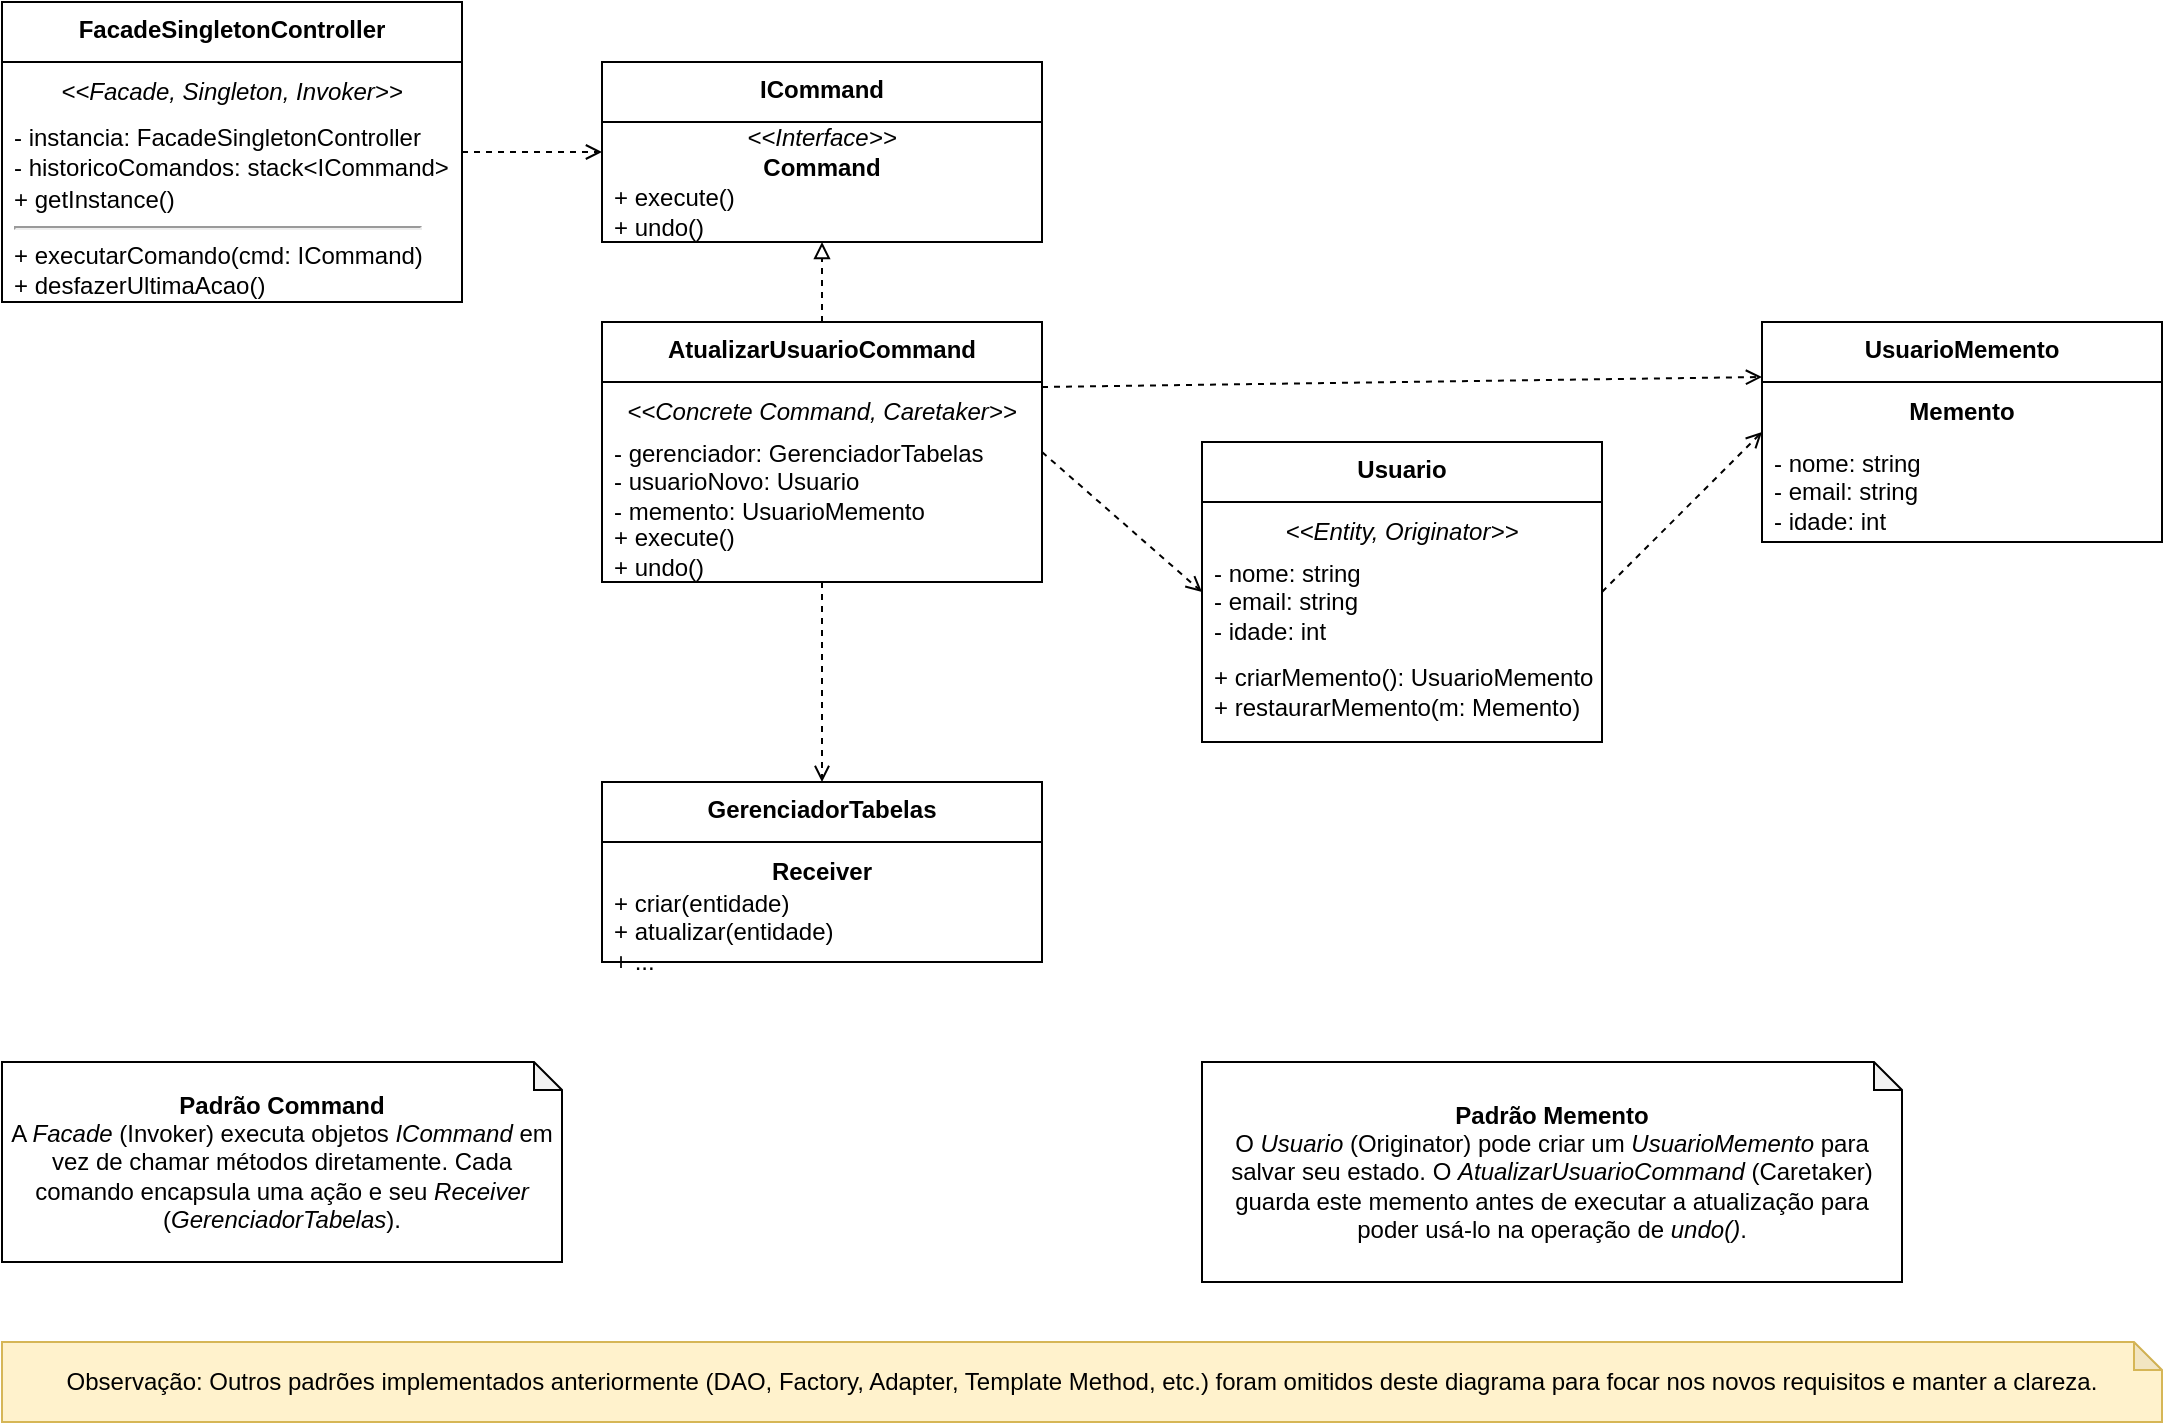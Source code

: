 <mxfile version="28.2.5">
  <diagram name="Diagrama de Classes com Command e Memento" id="M-nB-cDEF12345gHiJ-kM">
    <mxGraphModel dx="758" dy="450" grid="1" gridSize="10" guides="1" tooltips="1" connect="1" arrows="1" fold="1" page="1" pageScale="1" pageWidth="1654" pageHeight="1169" math="0" shadow="0">
      <root>
        <mxCell id="0" />
        <mxCell id="1" parent="0" />
        <mxCell id="FacadeController" value="FacadeSingletonController" style="swimlane;fontStyle=1;align=center;verticalAlign=top;childLayout=stackLayout;horizontal=1;startSize=30;horizontalStack=0;resizeParent=1;resizeParentMax=0;resizeLast=0;collapsible=0;marginBottom=0;html=1;whiteSpace=wrap;" parent="1" vertex="1">
          <mxGeometry x="40" y="50" width="230" height="150" as="geometry" />
        </mxCell>
        <mxCell id="FacadeController-stereotype" value="&lt;i&gt;&amp;lt;&amp;lt;Facade, Singleton, Invoker&amp;gt;&amp;gt;&lt;/i&gt;" style="text;html=1;strokeColor=none;fillColor=none;align=center;verticalAlign=middle;whiteSpace=wrap;rounded=0;" parent="FacadeController" vertex="1">
          <mxGeometry y="30" width="230" height="30" as="geometry" />
        </mxCell>
        <mxCell id="FacadeController-attrs" value="- instancia: FacadeSingletonController&lt;br&gt;- historicoComandos: stack&amp;lt;ICommand&amp;gt;" style="text;html=1;strokeColor=none;fillColor=none;align=left;verticalAlign=middle;whiteSpace=wrap;rounded=0;spacingLeft=4;" parent="FacadeController" vertex="1">
          <mxGeometry y="60" width="230" height="30" as="geometry" />
        </mxCell>
        <mxCell id="FacadeController-methods" value="+ getInstance()&lt;hr&gt;+ executarComando(cmd: ICommand)&lt;br&gt;+ desfazerUltimaAcao()" style="text;html=1;strokeColor=none;fillColor=none;align=left;verticalAlign=middle;whiteSpace=wrap;rounded=0;spacingLeft=4;" parent="FacadeController" vertex="1">
          <mxGeometry y="90" width="230" height="60" as="geometry" />
        </mxCell>
        <mxCell id="ICommand" value="ICommand" style="swimlane;fontStyle=1;align=center;verticalAlign=top;childLayout=stackLayout;horizontal=1;startSize=30;horizontalStack=0;resizeParent=1;resizeParentMax=0;resizeLast=0;collapsible=0;marginBottom=0;html=1;whiteSpace=wrap;" parent="1" vertex="1">
          <mxGeometry x="340" y="80" width="220" height="90" as="geometry" />
        </mxCell>
        <mxCell id="ICommand-stereotype" value="&lt;i&gt;&amp;lt;&amp;lt;Interface&amp;gt;&amp;gt;&lt;/i&gt;&lt;br&gt;&lt;b&gt;Command&lt;/b&gt;" style="text;html=1;strokeColor=none;fillColor=none;align=center;verticalAlign=middle;whiteSpace=wrap;rounded=0;" parent="ICommand" vertex="1">
          <mxGeometry y="30" width="220" height="30" as="geometry" />
        </mxCell>
        <mxCell id="ICommand-methods" value="+ execute()&lt;br&gt;+ undo()" style="text;html=1;strokeColor=none;fillColor=none;align=left;verticalAlign=middle;whiteSpace=wrap;rounded=0;spacingLeft=4;" parent="ICommand" vertex="1">
          <mxGeometry y="60" width="220" height="30" as="geometry" />
        </mxCell>
        <mxCell id="AtualizarUsuarioCommand" value="AtualizarUsuarioCommand" style="swimlane;fontStyle=1;align=center;verticalAlign=top;childLayout=stackLayout;horizontal=1;startSize=30;horizontalStack=0;resizeParent=1;resizeParentMax=0;resizeLast=0;collapsible=0;marginBottom=0;html=1;whiteSpace=wrap;" parent="1" vertex="1">
          <mxGeometry x="340" y="210" width="220" height="130" as="geometry" />
        </mxCell>
        <mxCell id="AtualizarUsuarioCommand-stereotype" value="&lt;i&gt;&amp;lt;&amp;lt;Concrete Command, Caretaker&amp;gt;&amp;gt;&lt;/i&gt;" style="text;html=1;strokeColor=none;fillColor=none;align=center;verticalAlign=middle;whiteSpace=wrap;rounded=0;" parent="AtualizarUsuarioCommand" vertex="1">
          <mxGeometry y="30" width="220" height="30" as="geometry" />
        </mxCell>
        <mxCell id="AtualizarUsuarioCommand-attrs" value="- gerenciador: GerenciadorTabelas&lt;br&gt;- usuarioNovo: Usuario&lt;br&gt;- memento: UsuarioMemento" style="text;html=1;strokeColor=none;fillColor=none;align=left;verticalAlign=middle;whiteSpace=wrap;rounded=0;spacingLeft=4;" parent="AtualizarUsuarioCommand" vertex="1">
          <mxGeometry y="60" width="220" height="40" as="geometry" />
        </mxCell>
        <mxCell id="AtualizarUsuarioCommand-methods" value="+ execute()&lt;br&gt;+ undo()" style="text;html=1;strokeColor=none;fillColor=none;align=left;verticalAlign=middle;whiteSpace=wrap;rounded=0;spacingLeft=4;" parent="AtualizarUsuarioCommand" vertex="1">
          <mxGeometry y="100" width="220" height="30" as="geometry" />
        </mxCell>
        <mxCell id="GerenciadorTabelas" value="GerenciadorTabelas" style="swimlane;fontStyle=1;align=center;verticalAlign=top;childLayout=stackLayout;horizontal=1;startSize=30;horizontalStack=0;resizeParent=1;resizeParentMax=0;resizeLast=0;collapsible=0;marginBottom=0;html=1;whiteSpace=wrap;" parent="1" vertex="1">
          <mxGeometry x="340" y="440" width="220" height="90" as="geometry" />
        </mxCell>
        <mxCell id="GerenciadorTabelas-stereotype" value="&lt;b&gt;Receiver&lt;/b&gt;" style="text;html=1;strokeColor=none;fillColor=none;align=center;verticalAlign=middle;whiteSpace=wrap;rounded=0;" parent="GerenciadorTabelas" vertex="1">
          <mxGeometry y="30" width="220" height="30" as="geometry" />
        </mxCell>
        <mxCell id="GerenciadorTabelas-methods" value="+ criar(entidade)&lt;br&gt;+ atualizar(entidade)&lt;br&gt;+ ..." style="text;html=1;strokeColor=none;fillColor=none;align=left;verticalAlign=middle;whiteSpace=wrap;rounded=0;spacingLeft=4;" parent="GerenciadorTabelas" vertex="1">
          <mxGeometry y="60" width="220" height="30" as="geometry" />
        </mxCell>
        <mxCell id="Usuario" value="Usuario" style="swimlane;fontStyle=1;align=center;verticalAlign=top;childLayout=stackLayout;horizontal=1;startSize=30;horizontalStack=0;resizeParent=1;resizeParentMax=0;resizeLast=0;collapsible=0;marginBottom=0;html=1;whiteSpace=wrap;" parent="1" vertex="1">
          <mxGeometry x="640" y="270" width="200" height="150" as="geometry" />
        </mxCell>
        <mxCell id="Usuario-stereotype" value="&lt;i&gt;&amp;lt;&amp;lt;Entity, Originator&amp;gt;&amp;gt;&lt;/i&gt;" style="text;html=1;strokeColor=none;fillColor=none;align=center;verticalAlign=middle;whiteSpace=wrap;rounded=0;" parent="Usuario" vertex="1">
          <mxGeometry y="30" width="200" height="30" as="geometry" />
        </mxCell>
        <mxCell id="Usuario-attrs" value="- nome: string&lt;br&gt;- email: string&lt;br&gt;- idade: int" style="text;html=1;strokeColor=none;fillColor=none;align=left;verticalAlign=middle;whiteSpace=wrap;rounded=0;spacingLeft=4;" parent="Usuario" vertex="1">
          <mxGeometry y="60" width="200" height="40" as="geometry" />
        </mxCell>
        <mxCell id="Usuario-methods" value="+ criarMemento(): UsuarioMemento&lt;br&gt;+ restaurarMemento(m: Memento)" style="text;html=1;strokeColor=none;fillColor=none;align=left;verticalAlign=middle;whiteSpace=wrap;rounded=0;spacingLeft=4;" parent="Usuario" vertex="1">
          <mxGeometry y="100" width="200" height="50" as="geometry" />
        </mxCell>
        <mxCell id="UsuarioMemento" value="UsuarioMemento" style="swimlane;fontStyle=1;align=center;verticalAlign=top;childLayout=stackLayout;horizontal=1;startSize=30;horizontalStack=0;resizeParent=1;resizeParentMax=0;resizeLast=0;collapsible=0;marginBottom=0;html=1;whiteSpace=wrap;" parent="1" vertex="1">
          <mxGeometry x="920" y="210" width="200" height="110" as="geometry" />
        </mxCell>
        <mxCell id="UsuarioMemento-stereotype" value="&lt;b&gt;Memento&lt;/b&gt;" style="text;html=1;strokeColor=none;fillColor=none;align=center;verticalAlign=middle;whiteSpace=wrap;rounded=0;" parent="UsuarioMemento" vertex="1">
          <mxGeometry y="30" width="200" height="30" as="geometry" />
        </mxCell>
        <mxCell id="UsuarioMemento-attrs" value="- nome: string&lt;br&gt;- email: string&lt;br&gt;- idade: int" style="text;html=1;strokeColor=none;fillColor=none;align=left;verticalAlign=middle;whiteSpace=wrap;rounded=0;spacingLeft=4;" parent="UsuarioMemento" vertex="1">
          <mxGeometry y="60" width="200" height="50" as="geometry" />
        </mxCell>
        <mxCell id="edge-facade-uses-icommand" style="endArrow=open;endFill=0;dashed=1;html=1;rounded=0;entryX=0;entryY=0.5;entryDx=0;entryDy=0;" parent="1" source="FacadeController" target="ICommand" edge="1">
          <mxGeometry relative="1" as="geometry" />
        </mxCell>
        <mxCell id="edge-concrete-impl-icommand" style="endArrow=block;endFill=0;html=1;rounded=0;dashed=1;exitX=0.5;exitY=0;exitDx=0;exitDy=0;entryX=0.5;entryY=1;entryDx=0;entryDy=0;" parent="1" source="AtualizarUsuarioCommand" target="ICommand" edge="1">
          <mxGeometry relative="1" as="geometry" />
        </mxCell>
        <mxCell id="edge-command-uses-receiver" style="endArrow=open;endFill=0;dashed=1;html=1;rounded=0;exitX=0.5;exitY=1;exitDx=0;exitDy=0;entryX=0.5;entryY=0;entryDx=0;entryDy=0;" parent="1" source="AtualizarUsuarioCommand" target="GerenciadorTabelas" edge="1">
          <mxGeometry relative="1" as="geometry" />
        </mxCell>
        <mxCell id="edge-command-uses-originator" style="endArrow=open;endFill=0;dashed=1;html=1;rounded=0;exitX=1;exitY=0.5;exitDx=0;exitDy=0;entryX=0;entryY=0.5;entryDx=0;entryDy=0;" parent="1" source="AtualizarUsuarioCommand" target="Usuario" edge="1">
          <mxGeometry relative="1" as="geometry" />
        </mxCell>
        <mxCell id="edge-originator-creates-memento" style="endArrow=open;endFill=0;dashed=1;html=1;rounded=0;exitX=1;exitY=0.5;exitDx=0;exitDy=0;entryX=0;entryY=0.5;entryDx=0;entryDy=0;" parent="1" source="Usuario" target="UsuarioMemento" edge="1">
          <mxGeometry relative="1" as="geometry" />
        </mxCell>
        <mxCell id="edge-caretaker-holds-memento" style="endArrow=open;endFill=0;dashed=1;html=1;rounded=0;exitX=1;exitY=0.25;exitDx=0;exitDy=0;entryX=0;entryY=0.25;entryDx=0;entryDy=0;" parent="1" source="AtualizarUsuarioCommand" target="UsuarioMemento" edge="1">
          <mxGeometry relative="1" as="geometry" />
        </mxCell>
        <mxCell id="note-command" value="&lt;b&gt;Padrão Command&lt;/b&gt;&lt;br&gt;A &lt;i&gt;Facade&lt;/i&gt; (Invoker) executa objetos &lt;i&gt;ICommand&lt;/i&gt; em vez de chamar métodos diretamente. Cada comando encapsula uma ação e seu &lt;i&gt;Receiver&lt;/i&gt; (&lt;i&gt;GerenciadorTabelas&lt;/i&gt;)." style="shape=note;whiteSpace=wrap;html=1;backgroundOutline=1;darkOpacity=0.05;size=14;" parent="1" vertex="1">
          <mxGeometry x="40" y="580" width="280" height="100" as="geometry" />
        </mxCell>
        <mxCell id="note-memento" value="&lt;b&gt;Padrão Memento&lt;/b&gt;&lt;br&gt;O &lt;i&gt;Usuario&lt;/i&gt; (Originator) pode criar um &lt;i&gt;UsuarioMemento&lt;/i&gt; para salvar seu estado. O &lt;i&gt;AtualizarUsuarioCommand&lt;/i&gt; (Caretaker) guarda este memento antes de executar a atualização para poder usá-lo na operação de &lt;i&gt;undo()&lt;/i&gt;." style="shape=note;whiteSpace=wrap;html=1;backgroundOutline=1;darkOpacity=0.05;size=14;" parent="1" vertex="1">
          <mxGeometry x="640" y="580" width="350" height="110" as="geometry" />
        </mxCell>
        <mxCell id="note-outros" value="Observação: Outros padrões implementados anteriormente (DAO, Factory, Adapter, Template Method, etc.) foram omitidos deste diagrama para focar nos novos requisitos e manter a clareza." style="shape=note;whiteSpace=wrap;html=1;backgroundOutline=1;darkOpacity=0.05;size=14;fillColor=#fff2cc;strokeColor=#d6b656;" parent="1" vertex="1">
          <mxGeometry x="40" y="720" width="1080" height="40" as="geometry" />
        </mxCell>
      </root>
    </mxGraphModel>
  </diagram>
</mxfile>
